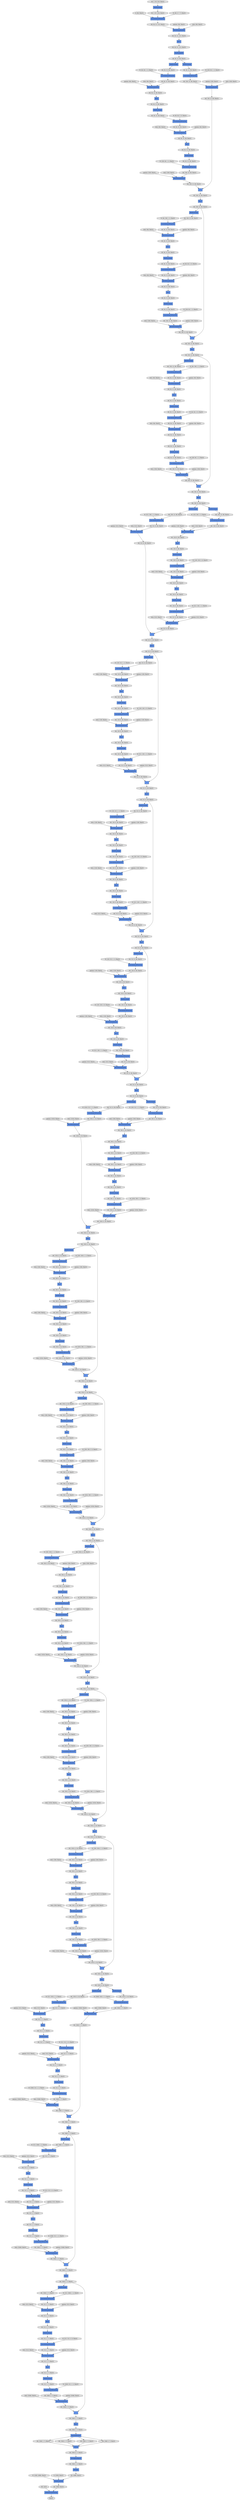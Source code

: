 digraph graphname{rankdir=TB;47402040557648 [label="HaloExchange",shape="record",fillcolor="#6495ED",style="filled"];47402040557712 [label="(64, 64, 31, 112), float32",shape="octagon",fillcolor="#E0E0E0",style="filled"];47402040557840 [label="(64, 64, 31, 112), float32",shape="octagon",fillcolor="#E0E0E0",style="filled"];47400869331280 [label="beta: (256), float32",shape="octagon",fillcolor="#E0E0E0",style="filled"];47400114028880 [label="_ + _",shape="record",fillcolor="#6495ED",style="filled"];47402040557904 [label="Convolution2DFunction",shape="record",fillcolor="#6495ED",style="filled"];47400114028944 [label="b: (64), float32",shape="octagon",fillcolor="#E0E0E0",style="filled"];47402040558096 [label="BatchNormalization",shape="record",fillcolor="#6495ED",style="filled"];47402040558224 [label="(64, 64, 15, 56), float32",shape="octagon",fillcolor="#E0E0E0",style="filled"];47400869331664 [label="W: (256, 256, 3, 3), float32",shape="octagon",fillcolor="#E0E0E0",style="filled"];47402040558288 [label="HaloExchange",shape="record",fillcolor="#6495ED",style="filled"];47400335213456 [label="W: (64, 256, 1, 1), float32",shape="octagon",fillcolor="#E0E0E0",style="filled"];47402040558480 [label="(64, 64, 15, 56), float32",shape="octagon",fillcolor="#E0E0E0",style="filled"];47402040558672 [label="HaloExchange",shape="record",fillcolor="#6495ED",style="filled"];47400869332112 [label="gamma: (256), float32",shape="octagon",fillcolor="#E0E0E0",style="filled"];47400335213776 [label="gamma: (64), float32",shape="octagon",fillcolor="#E0E0E0",style="filled"];47402040558800 [label="Convolution2DFunction",shape="record",fillcolor="#6495ED",style="filled"];47402040526032 [label="(64, 3, 56, 224), float32",shape="octagon",fillcolor="#E0E0E0",style="filled"];47402040558864 [label="BatchNormalization",shape="record",fillcolor="#6495ED",style="filled"];47402040526160 [label="BatchNormalization",shape="record",fillcolor="#6495ED",style="filled"];47402040558992 [label="(64, 256, 15, 56), float32",shape="octagon",fillcolor="#E0E0E0",style="filled"];47402040526224 [label="HaloExchange",shape="record",fillcolor="#6495ED",style="filled"];47400869332432 [label="beta: (256), float32",shape="octagon",fillcolor="#E0E0E0",style="filled"];47400335214096 [label="beta: (64), float32",shape="octagon",fillcolor="#E0E0E0",style="filled"];47402040559248 [label="SoftmaxCrossEntropy",shape="record",fillcolor="#6495ED",style="filled"];47400869332816 [label="W: (1024, 256, 1, 1), float32",shape="octagon",fillcolor="#E0E0E0",style="filled"];47402040559440 [label="(64, 64, 31, 112), float32",shape="octagon",fillcolor="#E0E0E0",style="filled"];47400335214480 [label="W: (64, 64, 3, 3), float32",shape="octagon",fillcolor="#E0E0E0",style="filled"];47402040559632 [label="Convolution2DFunction",shape="record",fillcolor="#6495ED",style="filled"];47400335214800 [label="gamma: (64), float32",shape="octagon",fillcolor="#E0E0E0",style="filled"];47402040527056 [label="Convolution2DFunction",shape="record",fillcolor="#6495ED",style="filled"];47400869333264 [label="gamma: (1024), float32",shape="octagon",fillcolor="#E0E0E0",style="filled"];47402040559952 [label="(64, 64, 15, 56), float32",shape="octagon",fillcolor="#E0E0E0",style="filled"];47402040560080 [label="ReLU",shape="record",fillcolor="#6495ED",style="filled"];47400335215120 [label="beta: (64), float32",shape="octagon",fillcolor="#E0E0E0",style="filled"];47400869333584 [label="beta: (1024), float32",shape="octagon",fillcolor="#E0E0E0",style="filled"];47402096623568 [label="ReLU",shape="record",fillcolor="#6495ED",style="filled"];47402040560400 [label="HaloExchange",shape="record",fillcolor="#6495ED",style="filled"];47400335215504 [label="W: (256, 64, 1, 1), float32",shape="octagon",fillcolor="#E0E0E0",style="filled"];47402040560528 [label="(64, 64, 15, 56), float32",shape="octagon",fillcolor="#E0E0E0",style="filled"];47402040560592 [label="HaloExchange",shape="record",fillcolor="#6495ED",style="filled"];47402040560656 [label="(64, 64, 15, 56), float32",shape="octagon",fillcolor="#E0E0E0",style="filled"];47400869334160 [label="W: (256, 1024, 1, 1), float32",shape="octagon",fillcolor="#E0E0E0",style="filled"];47400335215952 [label="gamma: (256), float32",shape="octagon",fillcolor="#E0E0E0",style="filled"];47402040560976 [label="ReLU",shape="record",fillcolor="#6495ED",style="filled"];47400869334608 [label="gamma: (256), float32",shape="octagon",fillcolor="#E0E0E0",style="filled"];47400335216272 [label="beta: (256), float32",shape="octagon",fillcolor="#E0E0E0",style="filled"];47402040561360 [label="(64, 3, 62, 224), float32",shape="octagon",fillcolor="#E0E0E0",style="filled"];47400869334928 [label="beta: (256), float32",shape="octagon",fillcolor="#E0E0E0",style="filled"];47402040561552 [label="(64, 64, 15, 56), float32",shape="octagon",fillcolor="#E0E0E0",style="filled"];47402096595024 [label="(64, 2048, 2, 7), float32",shape="octagon",fillcolor="#E0E0E0",style="filled"];47402088927376 [label="(64, 64, 15, 56), float32",shape="octagon",fillcolor="#E0E0E0",style="filled"];47402096595152 [label="(64, 1024, 4, 14), float32",shape="octagon",fillcolor="#E0E0E0",style="filled"];47402088927440 [label="HaloExchange",shape="record",fillcolor="#6495ED",style="filled"];47402096595216 [label="HaloExchange",shape="record",fillcolor="#6495ED",style="filled"];47402088927504 [label="(64, 64, 15, 56), float32",shape="octagon",fillcolor="#E0E0E0",style="filled"];47400869269840 [label="beta: (256), float32",shape="octagon",fillcolor="#E0E0E0",style="filled"];47400335282512 [label="gamma: (128), float32",shape="octagon",fillcolor="#E0E0E0",style="filled"];47402096595408 [label="BatchNormalization",shape="record",fillcolor="#6495ED",style="filled"];47402088927696 [label="ReLU",shape="record",fillcolor="#6495ED",style="filled"];47402096661008 [label="(64, 2048, 2, 7), float32",shape="octagon",fillcolor="#E0E0E0",style="filled"];47402096661136 [label="(64, 2048, 2, 7), float32",shape="octagon",fillcolor="#E0E0E0",style="filled"];47400335282832 [label="beta: (128), float32",shape="octagon",fillcolor="#E0E0E0",style="filled"];47402096661200 [label="(64, 2048, 2, 7), float32",shape="octagon",fillcolor="#E0E0E0",style="filled"];47402096595664 [label="HaloExchange",shape="record",fillcolor="#6495ED",style="filled"];47400869270224 [label="W: (256, 256, 3, 3), float32",shape="octagon",fillcolor="#E0E0E0",style="filled"];47402088927952 [label="HaloExchange",shape="record",fillcolor="#6495ED",style="filled"];47402096595728 [label="(64, 2048, 2, 7), float32",shape="octagon",fillcolor="#E0E0E0",style="filled"];47402088928144 [label="ReLU",shape="record",fillcolor="#6495ED",style="filled"];47400335283216 [label="W: (128, 128, 3, 3), float32",shape="octagon",fillcolor="#E0E0E0",style="filled"];47402088928336 [label="(64, 64, 15, 56), float32",shape="octagon",fillcolor="#E0E0E0",style="filled"];47402096596112 [label="(64, 2048, 2, 7), float32",shape="octagon",fillcolor="#E0E0E0",style="filled"];47400869270672 [label="gamma: (256), float32",shape="octagon",fillcolor="#E0E0E0",style="filled"];47402088928464 [label="_ + _",shape="record",fillcolor="#6495ED",style="filled"];47402096596240 [label="(64, 2048, 2, 7), float32",shape="octagon",fillcolor="#E0E0E0",style="filled"];47402088928528 [label="(64, 64, 15, 56), float32",shape="octagon",fillcolor="#E0E0E0",style="filled"];47402088928592 [label="Convolution2DFunction",shape="record",fillcolor="#6495ED",style="filled"];47402096661904 [label="(64, 2048, 2, 7), float32",shape="octagon",fillcolor="#E0E0E0",style="filled"];47402096596368 [label="(64, 2048, 2, 7), float32",shape="octagon",fillcolor="#E0E0E0",style="filled"];47402088928656 [label="(64, 64, 15, 56), float32",shape="octagon",fillcolor="#E0E0E0",style="filled"];47402096596432 [label="_ + _",shape="record",fillcolor="#6495ED",style="filled"];47400869270992 [label="beta: (256), float32",shape="octagon",fillcolor="#E0E0E0",style="filled"];47400335283664 [label="gamma: (128), float32",shape="octagon",fillcolor="#E0E0E0",style="filled"];47402088928720 [label="(64, 256, 15, 56), float32",shape="octagon",fillcolor="#E0E0E0",style="filled"];47402096662096 [label="(64), int32",shape="octagon",fillcolor="#E0E0E0",style="filled"];47402088928848 [label="(64, 64, 15, 56), float32",shape="octagon",fillcolor="#E0E0E0",style="filled"];47402096662160 [label="(64, 2048, 2, 7), float32",shape="octagon",fillcolor="#E0E0E0",style="filled"];47402096596624 [label="Convolution2DFunction",shape="record",fillcolor="#6495ED",style="filled"];47402088928912 [label="BatchNormalization",shape="record",fillcolor="#6495ED",style="filled"];47400335283984 [label="beta: (128), float32",shape="octagon",fillcolor="#E0E0E0",style="filled"];47402088929040 [label="(64, 256, 15, 56), float32",shape="octagon",fillcolor="#E0E0E0",style="filled"];47400869271376 [label="W: (1024, 256, 1, 1), float32",shape="octagon",fillcolor="#E0E0E0",style="filled"];47402096662416 [label="(64, 2048, 8, 7), float32",shape="octagon",fillcolor="#E0E0E0",style="filled"];47402096596880 [label="HaloExchange",shape="record",fillcolor="#6495ED",style="filled"];47402096596944 [label="(64, 2048, 2, 7), float32",shape="octagon",fillcolor="#E0E0E0",style="filled"];47402088929296 [label="BatchNormalization",shape="record",fillcolor="#6495ED",style="filled"];47400335284368 [label="W: (512, 128, 1, 1), float32",shape="octagon",fillcolor="#E0E0E0",style="filled"];47402088929424 [label="ReLU",shape="record",fillcolor="#6495ED",style="filled"];47400869271824 [label="gamma: (1024), float32",shape="octagon",fillcolor="#E0E0E0",style="filled"];47402088929680 [label="BatchNormalization",shape="record",fillcolor="#6495ED",style="filled"];47402096662992 [label="(64, 2048, 2, 1), float32",shape="octagon",fillcolor="#E0E0E0",style="filled"];47402096597456 [label="HaloExchange",shape="record",fillcolor="#6495ED",style="filled"];47402096597520 [label="(64, 2048, 2, 7), float32",shape="octagon",fillcolor="#E0E0E0",style="filled"];47400869272144 [label="beta: (1024), float32",shape="octagon",fillcolor="#E0E0E0",style="filled"];47400335284816 [label="gamma: (512), float32",shape="octagon",fillcolor="#E0E0E0",style="filled"];47402088929936 [label="Convolution2DFunction",shape="record",fillcolor="#6495ED",style="filled"];47402088930000 [label="(64, 256, 15, 56), float32",shape="octagon",fillcolor="#E0E0E0",style="filled"];47402088930064 [label="(64, 256, 15, 56), float32",shape="octagon",fillcolor="#E0E0E0",style="filled"];47400335285136 [label="beta: (512), float32",shape="octagon",fillcolor="#E0E0E0",style="filled"];47402088930192 [label="(64, 256, 15, 56), float32",shape="octagon",fillcolor="#E0E0E0",style="filled"];47402096597968 [label="ReLU",shape="record",fillcolor="#6495ED",style="filled"];47400869272528 [label="W: (1024, 512, 1, 1), float32",shape="octagon",fillcolor="#E0E0E0",style="filled"];47402096598032 [label="(64, 512, 2, 7), float32",shape="octagon",fillcolor="#E0E0E0",style="filled"];47402096663632 [label="(64, 4096), float32",shape="octagon",fillcolor="#E0E0E0",style="filled"];47402088930384 [label="(64, 256, 15, 56), float32",shape="octagon",fillcolor="#E0E0E0",style="filled"];47402088930448 [label="(64, 64, 15, 56), float32",shape="octagon",fillcolor="#E0E0E0",style="filled"];47400335285520 [label="W: (512, 256, 1, 1), float32",shape="octagon",fillcolor="#E0E0E0",style="filled"];47402088930576 [label="(64, 64, 15, 56), float32",shape="octagon",fillcolor="#E0E0E0",style="filled"];47402096598416 [label="Convolution2DFunction",shape="record",fillcolor="#6495ED",style="filled"];47400869272976 [label="gamma: (1024), float32",shape="octagon",fillcolor="#E0E0E0",style="filled"];47402088930832 [label="Convolution2DFunction",shape="record",fillcolor="#6495ED",style="filled"];47402096664144 [label="(64, 1000), float32",shape="octagon",fillcolor="#E0E0E0",style="filled"];47402096598672 [label="BatchNormalization",shape="record",fillcolor="#6495ED",style="filled"];47402096598736 [label="(64, 512, 2, 7), float32",shape="octagon",fillcolor="#E0E0E0",style="filled"];47400869273296 [label="beta: (1024), float32",shape="octagon",fillcolor="#E0E0E0",style="filled"];47400335285968 [label="gamma: (512), float32",shape="octagon",fillcolor="#E0E0E0",style="filled"];47402096598864 [label="ReLU",shape="record",fillcolor="#6495ED",style="filled"];47402088931152 [label="HaloExchange",shape="record",fillcolor="#6495ED",style="filled"];47402096598992 [label="(64, 512, 2, 7), float32",shape="octagon",fillcolor="#E0E0E0",style="filled"];47402096664528 [label="float32",shape="octagon",fillcolor="#E0E0E0",style="filled"];47400869437520 [label="W: (512, 512, 3, 3), float32",shape="octagon",fillcolor="#E0E0E0",style="filled"];47402096500816 [label="(64, 1024, 4, 14), float32",shape="octagon",fillcolor="#E0E0E0",style="filled"];47402096500944 [label="(64, 1024, 4, 14), float32",shape="octagon",fillcolor="#E0E0E0",style="filled"];47402096501008 [label="BatchNormalization",shape="record",fillcolor="#6495ED",style="filled"];47402096435472 [label="(64, 256, 4, 14), float32",shape="octagon",fillcolor="#E0E0E0",style="filled"];47402096435600 [label="Convolution2DFunction",shape="record",fillcolor="#6495ED",style="filled"];47400869437968 [label="gamma: (512), float32",shape="octagon",fillcolor="#E0E0E0",style="filled"];47402096435728 [label="(64, 256, 4, 14), float32",shape="octagon",fillcolor="#E0E0E0",style="filled"];47402096501456 [label="BatchNormalization",shape="record",fillcolor="#6495ED",style="filled"];47402096501520 [label="(64, 1024, 4, 14), float32",shape="octagon",fillcolor="#E0E0E0",style="filled"];47400869438288 [label="beta: (512), float32",shape="octagon",fillcolor="#E0E0E0",style="filled"];47402096436048 [label="BatchNormalization",shape="record",fillcolor="#6495ED",style="filled"];47402096436112 [label="(64, 1024, 4, 14), float32",shape="octagon",fillcolor="#E0E0E0",style="filled"];47402096436240 [label="(64, 512, 8, 28), float32",shape="octagon",fillcolor="#E0E0E0",style="filled"];47402096436304 [label="HaloExchange",shape="record",fillcolor="#6495ED",style="filled"];47400869438672 [label="W: (2048, 512, 1, 1), float32",shape="octagon",fillcolor="#E0E0E0",style="filled"];47402096502032 [label="HaloExchange",shape="record",fillcolor="#6495ED",style="filled"];47402096436496 [label="BatchNormalization",shape="record",fillcolor="#6495ED",style="filled"];47402096502096 [label="(64, 1024, 4, 14), float32",shape="octagon",fillcolor="#E0E0E0",style="filled"];47402096502288 [label="(64, 1024, 4, 14), float32",shape="octagon",fillcolor="#E0E0E0",style="filled"];47402096436752 [label="ReLU",shape="record",fillcolor="#6495ED",style="filled"];47402096436816 [label="(64, 1024, 4, 14), float32",shape="octagon",fillcolor="#E0E0E0",style="filled"];47400869439120 [label="gamma: (2048), float32",shape="octagon",fillcolor="#E0E0E0",style="filled"];47402096502672 [label="(64, 256, 4, 14), float32",shape="octagon",fillcolor="#E0E0E0",style="filled"];47400869439440 [label="beta: (2048), float32",shape="octagon",fillcolor="#E0E0E0",style="filled"];47402096437200 [label="(64, 1024, 4, 14), float32",shape="octagon",fillcolor="#E0E0E0",style="filled"];47402096437264 [label="ReLU",shape="record",fillcolor="#6495ED",style="filled"];47402096437328 [label="(64, 1024, 4, 14), float32",shape="octagon",fillcolor="#E0E0E0",style="filled"];47400114104400 [label="MaxPoolingND",shape="record",fillcolor="#6495ED",style="filled"];47402096437456 [label="(64, 1024, 4, 14), float32",shape="octagon",fillcolor="#E0E0E0",style="filled"];47402096503056 [label="_ + _",shape="record",fillcolor="#6495ED",style="filled"];47402096437520 [label="Convolution2DFunction",shape="record",fillcolor="#6495ED",style="filled"];47402096437712 [label="Convolution2DFunction",shape="record",fillcolor="#6495ED",style="filled"];47402096503312 [label="Convolution2DFunction",shape="record",fillcolor="#6495ED",style="filled"];47400869440080 [label="W: (1000, 4096), float32",shape="octagon",fillcolor="#E0E0E0",style="filled"];47402096503376 [label="(64, 256, 4, 14), float32",shape="octagon",fillcolor="#E0E0E0",style="filled"];47402096503504 [label="ReLU",shape="record",fillcolor="#6495ED",style="filled"];47402096437968 [label="HaloExchange",shape="record",fillcolor="#6495ED",style="filled"];47402096438032 [label="(64, 1024, 4, 14), float32",shape="octagon",fillcolor="#E0E0E0",style="filled"];47402096503632 [label="(64, 256, 4, 14), float32",shape="octagon",fillcolor="#E0E0E0",style="filled"];47400869440464 [label="b: (1000), float32",shape="octagon",fillcolor="#E0E0E0",style="filled"];47402096503760 [label="HaloExchange",shape="record",fillcolor="#6495ED",style="filled"];47402096503888 [label="(64, 256, 4, 14), float32",shape="octagon",fillcolor="#E0E0E0",style="filled"];47402096438544 [label="HaloExchange",shape="record",fillcolor="#6495ED",style="filled"];47402096438608 [label="(64, 1024, 4, 14), float32",shape="octagon",fillcolor="#E0E0E0",style="filled"];47402096504208 [label="ReLU",shape="record",fillcolor="#6495ED",style="filled"];47402096504272 [label="(64, 256, 4, 14), float32",shape="octagon",fillcolor="#E0E0E0",style="filled"];47402096438864 [label="HaloExchange",shape="record",fillcolor="#6495ED",style="filled"];47402096439056 [label="ReLU",shape="record",fillcolor="#6495ED",style="filled"];47402096504656 [label="Convolution2DFunction",shape="record",fillcolor="#6495ED",style="filled"];47402096439120 [label="(64, 256, 4, 14), float32",shape="octagon",fillcolor="#E0E0E0",style="filled"];47402096406672 [label="Convolution2DFunction",shape="record",fillcolor="#6495ED",style="filled"];47402096406736 [label="(64, 512, 8, 28), float32",shape="octagon",fillcolor="#E0E0E0",style="filled"];47400335323408 [label="W: (128, 512, 1, 1), float32",shape="octagon",fillcolor="#E0E0E0",style="filled"];47400869310864 [label="gamma: (256), float32",shape="octagon",fillcolor="#E0E0E0",style="filled"];47402096406928 [label="(64, 512, 8, 28), float32",shape="octagon",fillcolor="#E0E0E0",style="filled"];47400869376464 [label="gamma: (256), float32",shape="octagon",fillcolor="#E0E0E0",style="filled"];47400869311184 [label="beta: (256), float32",shape="octagon",fillcolor="#E0E0E0",style="filled"];47400335323856 [label="gamma: (128), float32",shape="octagon",fillcolor="#E0E0E0",style="filled"];47400869376784 [label="beta: (256), float32",shape="octagon",fillcolor="#E0E0E0",style="filled"];47402096407312 [label="(64, 128, 8, 28), float32",shape="octagon",fillcolor="#E0E0E0",style="filled"];47400335324176 [label="beta: (128), float32",shape="octagon",fillcolor="#E0E0E0",style="filled"];47400869311568 [label="W: (256, 256, 3, 3), float32",shape="octagon",fillcolor="#E0E0E0",style="filled"];47400869377168 [label="W: (1024, 256, 1, 1), float32",shape="octagon",fillcolor="#E0E0E0",style="filled"];47402096407696 [label="BatchNormalization",shape="record",fillcolor="#6495ED",style="filled"];47402096407952 [label="BatchNormalization",shape="record",fillcolor="#6495ED",style="filled"];47400335324560 [label="W: (128, 128, 3, 3), float32",shape="octagon",fillcolor="#E0E0E0",style="filled"];47402096408016 [label="(64, 128, 8, 28), float32",shape="octagon",fillcolor="#E0E0E0",style="filled"];47400869312016 [label="gamma: (256), float32",shape="octagon",fillcolor="#E0E0E0",style="filled"];47400869377616 [label="gamma: (1024), float32",shape="octagon",fillcolor="#E0E0E0",style="filled"];47402096408144 [label="Convolution2DFunction",shape="record",fillcolor="#6495ED",style="filled"];47402096408272 [label="(64, 128, 8, 28), float32",shape="octagon",fillcolor="#E0E0E0",style="filled"];47400869312336 [label="beta: (256), float32",shape="octagon",fillcolor="#E0E0E0",style="filled"];47402096408400 [label="HaloExchange",shape="record",fillcolor="#6495ED",style="filled"];47400335325008 [label="gamma: (128), float32",shape="octagon",fillcolor="#E0E0E0",style="filled"];47400869377936 [label="beta: (1024), float32",shape="octagon",fillcolor="#E0E0E0",style="filled"];47402096408528 [label="(64, 128, 8, 28), float32",shape="octagon",fillcolor="#E0E0E0",style="filled"];47400335325328 [label="beta: (128), float32",shape="octagon",fillcolor="#E0E0E0",style="filled"];47400869312720 [label="W: (1024, 256, 1, 1), float32",shape="octagon",fillcolor="#E0E0E0",style="filled"];47402096408912 [label="(64, 128, 8, 28), float32",shape="octagon",fillcolor="#E0E0E0",style="filled"];47400869378576 [label="W: (512, 1024, 1, 1), float32",shape="octagon",fillcolor="#E0E0E0",style="filled"];47400335325712 [label="W: (512, 128, 1, 1), float32",shape="octagon",fillcolor="#E0E0E0",style="filled"];47400869313168 [label="gamma: (1024), float32",shape="octagon",fillcolor="#E0E0E0",style="filled"];47402096409296 [label="Convolution2DFunction",shape="record",fillcolor="#6495ED",style="filled"];47400869379024 [label="gamma: (512), float32",shape="octagon",fillcolor="#E0E0E0",style="filled"];47400869313488 [label="beta: (1024), float32",shape="octagon",fillcolor="#E0E0E0",style="filled"];47402096409552 [label="BatchNormalization",shape="record",fillcolor="#6495ED",style="filled"];47400335326160 [label="gamma: (512), float32",shape="octagon",fillcolor="#E0E0E0",style="filled"];47402096409616 [label="(64, 128, 8, 28), float32",shape="octagon",fillcolor="#E0E0E0",style="filled"];47402096409744 [label="ReLU",shape="record",fillcolor="#6495ED",style="filled"];47400869379344 [label="beta: (512), float32",shape="octagon",fillcolor="#E0E0E0",style="filled"];47402096409872 [label="(64, 128, 8, 28), float32",shape="octagon",fillcolor="#E0E0E0",style="filled"];47400335326480 [label="beta: (512), float32",shape="octagon",fillcolor="#E0E0E0",style="filled"];47402096410000 [label="_ + _",shape="record",fillcolor="#6495ED",style="filled"];47400869314064 [label="W: (256, 1024, 1, 1), float32",shape="octagon",fillcolor="#E0E0E0",style="filled"];47402096410128 [label="(64, 128, 8, 28), float32",shape="octagon",fillcolor="#E0E0E0",style="filled"];47400869379728 [label="W: (512, 512, 3, 3), float32",shape="octagon",fillcolor="#E0E0E0",style="filled"];47402096410320 [label="ReLU",shape="record",fillcolor="#6495ED",style="filled"];47402096410448 [label="HaloExchange",shape="record",fillcolor="#6495ED",style="filled"];47400335327056 [label="W: (128, 512, 1, 1), float32",shape="octagon",fillcolor="#E0E0E0",style="filled"];47402096410512 [label="(64, 512, 8, 28), float32",shape="octagon",fillcolor="#E0E0E0",style="filled"];47400869314512 [label="gamma: (256), float32",shape="octagon",fillcolor="#E0E0E0",style="filled"];47400869412944 [label="beta: (512), float32",shape="octagon",fillcolor="#E0E0E0",style="filled"];47402096541776 [label="BatchNormalization",shape="record",fillcolor="#6495ED",style="filled"];47400335294544 [label="beta: (512), float32",shape="octagon",fillcolor="#E0E0E0",style="filled"];47402096541840 [label="(64, 256, 4, 14), float32",shape="octagon",fillcolor="#E0E0E0",style="filled"];47400335196432 [label="gamma: (64), float32",shape="octagon",fillcolor="#E0E0E0",style="filled"];47400869249360 [label="gamma: (128), float32",shape="octagon",fillcolor="#E0E0E0",style="filled"];47400869413328 [label="W: (512, 512, 3, 3), float32",shape="octagon",fillcolor="#E0E0E0",style="filled"];47402096542224 [label="(64, 256, 4, 14), float32",shape="octagon",fillcolor="#E0E0E0",style="filled"];47400335196752 [label="beta: (64), float32",shape="octagon",fillcolor="#E0E0E0",style="filled"];47400869249680 [label="beta: (128), float32",shape="octagon",fillcolor="#E0E0E0",style="filled"];47400335295120 [label="W: (128, 512, 1, 1), float32",shape="octagon",fillcolor="#E0E0E0",style="filled"];47400869413776 [label="gamma: (512), float32",shape="octagon",fillcolor="#E0E0E0",style="filled"];47400335197136 [label="W: (64, 64, 3, 3), float32",shape="octagon",fillcolor="#E0E0E0",style="filled"];47400869250064 [label="W: (128, 128, 3, 3), float32",shape="octagon",fillcolor="#E0E0E0",style="filled"];47400335295568 [label="gamma: (128), float32",shape="octagon",fillcolor="#E0E0E0",style="filled"];47400869414096 [label="beta: (512), float32",shape="octagon",fillcolor="#E0E0E0",style="filled"];47402096542928 [label="(64, 256, 4, 14), float32",shape="octagon",fillcolor="#E0E0E0",style="filled"];47402096543056 [label="Convolution2DFunction",shape="record",fillcolor="#6495ED",style="filled"];47400335295888 [label="beta: (128), float32",shape="octagon",fillcolor="#E0E0E0",style="filled"];47400335197584 [label="gamma: (64), float32",shape="octagon",fillcolor="#E0E0E0",style="filled"];47402096543184 [label="(64, 256, 4, 14), float32",shape="octagon",fillcolor="#E0E0E0",style="filled"];47400869250512 [label="gamma: (128), float32",shape="octagon",fillcolor="#E0E0E0",style="filled"];47400869414480 [label="W: (2048, 512, 1, 1), float32",shape="octagon",fillcolor="#E0E0E0",style="filled"];47402096543440 [label="(64, 256, 4, 14), float32",shape="octagon",fillcolor="#E0E0E0",style="filled"];47400335197904 [label="beta: (64), float32",shape="octagon",fillcolor="#E0E0E0",style="filled"];47400869250832 [label="beta: (128), float32",shape="octagon",fillcolor="#E0E0E0",style="filled"];47400335296272 [label="W: (128, 128, 3, 3), float32",shape="octagon",fillcolor="#E0E0E0",style="filled"];47402096543632 [label="Convolution2DFunction",shape="record",fillcolor="#6495ED",style="filled"];47402096543696 [label="HaloExchange",shape="record",fillcolor="#6495ED",style="filled"];47400869414928 [label="gamma: (2048), float32",shape="octagon",fillcolor="#E0E0E0",style="filled"];47402096543760 [label="ReLU",shape="record",fillcolor="#6495ED",style="filled"];47402096543824 [label="(64, 1024, 4, 14), float32",shape="octagon",fillcolor="#E0E0E0",style="filled"];47400335198288 [label="W: (256, 64, 1, 1), float32",shape="octagon",fillcolor="#E0E0E0",style="filled"];47400869251216 [label="W: (512, 128, 1, 1), float32",shape="octagon",fillcolor="#E0E0E0",style="filled"];47402096543952 [label="(64, 1024, 4, 14), float32",shape="octagon",fillcolor="#E0E0E0",style="filled"];47400335296720 [label="gamma: (128), float32",shape="octagon",fillcolor="#E0E0E0",style="filled"];47402089466064 [label="Convolution2DFunction",shape="record",fillcolor="#6495ED",style="filled"];47402096544016 [label="BatchNormalization",shape="record",fillcolor="#6495ED",style="filled"];47402089466128 [label="(64, 64, 15, 56), float32",shape="octagon",fillcolor="#E0E0E0",style="filled"];47400869415248 [label="beta: (2048), float32",shape="octagon",fillcolor="#E0E0E0",style="filled"];47402089466192 [label="ReLU",shape="record",fillcolor="#6495ED",style="filled"];47400335067472 [label="W: (64, 3, 7, 7), float32",shape="octagon",fillcolor="#E0E0E0",style="filled"];47402089466320 [label="Reshape",shape="record",fillcolor="#6495ED",style="filled"];47402096544208 [label="ReLU",shape="record",fillcolor="#6495ED",style="filled"];47400335297040 [label="beta: (128), float32",shape="octagon",fillcolor="#E0E0E0",style="filled"];47400335198736 [label="gamma: (256), float32",shape="octagon",fillcolor="#E0E0E0",style="filled"];47402089466384 [label="(64, 256, 15, 56), float32",shape="octagon",fillcolor="#E0E0E0",style="filled"];47402089466448 [label="LinearFunction",shape="record",fillcolor="#6495ED",style="filled"];47400869251664 [label="gamma: (512), float32",shape="octagon",fillcolor="#E0E0E0",style="filled"];47402089466512 [label="BatchNormalization",shape="record",fillcolor="#6495ED",style="filled"];47402096544464 [label="Convolution2DFunction",shape="record",fillcolor="#6495ED",style="filled"];47402089466576 [label="ReLU",shape="record",fillcolor="#6495ED",style="filled"];47402096544528 [label="(64, 1024, 4, 14), float32",shape="octagon",fillcolor="#E0E0E0",style="filled"];47402089466640 [label="BatchNormalization",shape="record",fillcolor="#6495ED",style="filled"];47400335199056 [label="beta: (256), float32",shape="octagon",fillcolor="#E0E0E0",style="filled"];47402089466704 [label="(64, 64, 15, 56), float32",shape="octagon",fillcolor="#E0E0E0",style="filled"];47400335067984 [label="gamma: (64), float32",shape="octagon",fillcolor="#E0E0E0",style="filled"];47400869415824 [label="W: (512, 2048, 1, 1), float32",shape="octagon",fillcolor="#E0E0E0",style="filled"];47400869251984 [label="beta: (512), float32",shape="octagon",fillcolor="#E0E0E0",style="filled"];47400335297424 [label="W: (512, 128, 1, 1), float32",shape="octagon",fillcolor="#E0E0E0",style="filled"];47402089466832 [label="(64, 256, 15, 56), float32",shape="octagon",fillcolor="#E0E0E0",style="filled"];47402089466896 [label="(64, 64, 15, 56), float32",shape="octagon",fillcolor="#E0E0E0",style="filled"];47402089466960 [label="BatchNormalization",shape="record",fillcolor="#6495ED",style="filled"];47400335068304 [label="beta: (64), float32",shape="octagon",fillcolor="#E0E0E0",style="filled"];47402089467088 [label="Convolution2DFunction",shape="record",fillcolor="#6495ED",style="filled"];47400335199440 [label="W: (256, 64, 1, 1), float32",shape="octagon",fillcolor="#E0E0E0",style="filled"];47402096545040 [label="ReLU",shape="record",fillcolor="#6495ED",style="filled"];47402089467152 [label="(64, 64, 15, 56), float32",shape="octagon",fillcolor="#E0E0E0",style="filled"];47400869416272 [label="gamma: (512), float32",shape="octagon",fillcolor="#E0E0E0",style="filled"];47402096545104 [label="(64, 1024, 4, 14), float32",shape="octagon",fillcolor="#E0E0E0",style="filled"];47400335297872 [label="gamma: (512), float32",shape="octagon",fillcolor="#E0E0E0",style="filled"];47402089467216 [label="ReLU",shape="record",fillcolor="#6495ED",style="filled"];47402089467344 [label="HaloExchange",shape="record",fillcolor="#6495ED",style="filled"];47402096545296 [label="(64, 1024, 4, 14), float32",shape="octagon",fillcolor="#E0E0E0",style="filled"];47400869252624 [label="W: (256, 512, 1, 1), float32",shape="octagon",fillcolor="#E0E0E0",style="filled"];47402089467408 [label="HaloExchange",shape="record",fillcolor="#6495ED",style="filled"];47402089467472 [label="(64, 64, 15, 56), float32",shape="octagon",fillcolor="#E0E0E0",style="filled"];47400869416592 [label="beta: (512), float32",shape="octagon",fillcolor="#E0E0E0",style="filled"];47402096545424 [label="HaloExchange",shape="record",fillcolor="#6495ED",style="filled"];47400335298192 [label="beta: (512), float32",shape="octagon",fillcolor="#E0E0E0",style="filled"];47400335199888 [label="gamma: (256), float32",shape="octagon",fillcolor="#E0E0E0",style="filled"];47402089467600 [label="(64, 256, 15, 56), float32",shape="octagon",fillcolor="#E0E0E0",style="filled"];47402096545616 [label="ReLU",shape="record",fillcolor="#6495ED",style="filled"];47400335069008 [label="W: (64, 64, 1, 1), float32",shape="octagon",fillcolor="#E0E0E0",style="filled"];47402096545680 [label="(64, 256, 4, 14), float32",shape="octagon",fillcolor="#E0E0E0",style="filled"];47402089467792 [label="Convolution2DFunction",shape="record",fillcolor="#6495ED",style="filled"];47400869253072 [label="gamma: (256), float32",shape="octagon",fillcolor="#E0E0E0",style="filled"];47402089467856 [label="(64, 256, 15, 56), float32",shape="octagon",fillcolor="#E0E0E0",style="filled"];47400335200208 [label="beta: (256), float32",shape="octagon",fillcolor="#E0E0E0",style="filled"];47402096644176 [label="(64, 512, 2, 7), float32",shape="octagon",fillcolor="#E0E0E0",style="filled"];47402089664592 [label="(64, 512, 8, 28), float32",shape="octagon",fillcolor="#E0E0E0",style="filled"];47402089664656 [label="(64, 512, 8, 28), float32",shape="octagon",fillcolor="#E0E0E0",style="filled"];47402096578960 [label="(64, 1024, 4, 14), float32",shape="octagon",fillcolor="#E0E0E0",style="filled"];47402089664912 [label="BatchNormalization",shape="record",fillcolor="#6495ED",style="filled"];47402089664976 [label="(64, 512, 8, 28), float32",shape="octagon",fillcolor="#E0E0E0",style="filled"];47402089665104 [label="HaloExchange",shape="record",fillcolor="#6495ED",style="filled"];47402089665168 [label="HaloExchange",shape="record",fillcolor="#6495ED",style="filled"];47402089665232 [label="(64, 512, 8, 28), float32",shape="octagon",fillcolor="#E0E0E0",style="filled"];47402096644880 [label="(64, 512, 2, 7), float32",shape="octagon",fillcolor="#E0E0E0",style="filled"];47402096645008 [label="BatchNormalization",shape="record",fillcolor="#6495ED",style="filled"];47402096579472 [label="(64, 512, 2, 7), float32",shape="octagon",fillcolor="#E0E0E0",style="filled"];47402089665424 [label="(64, 128, 8, 28), float32",shape="octagon",fillcolor="#E0E0E0",style="filled"];47402089665488 [label="Convolution2DFunction",shape="record",fillcolor="#6495ED",style="filled"];47402096645136 [label="(64, 512, 2, 7), float32",shape="octagon",fillcolor="#E0E0E0",style="filled"];47402089665552 [label="(64, 128, 8, 28), float32",shape="octagon",fillcolor="#E0E0E0",style="filled"];47400116343888 [label="AveragePooling2D",shape="record",fillcolor="#6495ED",style="filled"];47402096645264 [label="BatchNormalization",shape="record",fillcolor="#6495ED",style="filled"];47402096645392 [label="(64, 512, 2, 7), float32",shape="octagon",fillcolor="#E0E0E0",style="filled"];47402096579856 [label="BatchNormalization",shape="record",fillcolor="#6495ED",style="filled"];47402089665936 [label="(64, 128, 8, 28), float32",shape="octagon",fillcolor="#E0E0E0",style="filled"];47402096580112 [label="BatchNormalization",shape="record",fillcolor="#6495ED",style="filled"];47402089666064 [label="(64, 128, 8, 28), float32",shape="octagon",fillcolor="#E0E0E0",style="filled"];47402096580176 [label="(64, 512, 2, 7), float32",shape="octagon",fillcolor="#E0E0E0",style="filled"];47402096645776 [label="(64, 512, 2, 7), float32",shape="octagon",fillcolor="#E0E0E0",style="filled"];47402096580304 [label="Convolution2DFunction",shape="record",fillcolor="#6495ED",style="filled"];47402089666256 [label="(64, 128, 8, 28), float32",shape="octagon",fillcolor="#E0E0E0",style="filled"];47402089666320 [label="ReLU",shape="record",fillcolor="#6495ED",style="filled"];47402096580432 [label="(64, 512, 2, 7), float32",shape="octagon",fillcolor="#E0E0E0",style="filled"];47402089666448 [label="Convolution2DFunction",shape="record",fillcolor="#6495ED",style="filled"];47402096580560 [label="HaloExchange",shape="record",fillcolor="#6495ED",style="filled"];47402096580688 [label="(64, 512, 2, 7), float32",shape="octagon",fillcolor="#E0E0E0",style="filled"];47402089666704 [label="BatchNormalization",shape="record",fillcolor="#6495ED",style="filled"];47402089666768 [label="(64, 128, 8, 28), float32",shape="octagon",fillcolor="#E0E0E0",style="filled"];47402096646416 [label="Convolution2DFunction",shape="record",fillcolor="#6495ED",style="filled"];47402096646480 [label="(64, 512, 2, 7), float32",shape="octagon",fillcolor="#E0E0E0",style="filled"];47402089666896 [label="(64, 128, 8, 28), float32",shape="octagon",fillcolor="#E0E0E0",style="filled"];47402096581008 [label="ReLU",shape="record",fillcolor="#6495ED",style="filled"];47402089666960 [label="_ + _",shape="record",fillcolor="#6495ED",style="filled"];47402096646608 [label="ReLU",shape="record",fillcolor="#6495ED",style="filled"];47402096581072 [label="(64, 512, 2, 7), float32",shape="octagon",fillcolor="#E0E0E0",style="filled"];47402089667088 [label="(64, 128, 8, 28), float32",shape="octagon",fillcolor="#E0E0E0",style="filled"];47402096646736 [label="(64, 512, 2, 7), float32",shape="octagon",fillcolor="#E0E0E0",style="filled"];47402096646864 [label="_ + _",shape="record",fillcolor="#6495ED",style="filled"];47402089667280 [label="ReLU",shape="record",fillcolor="#6495ED",style="filled"];47402089667344 [label="HaloExchange",shape="record",fillcolor="#6495ED",style="filled"];47402096646992 [label="(64, 512, 2, 7), float32",shape="octagon",fillcolor="#E0E0E0",style="filled"];47402096581456 [label="Convolution2DFunction",shape="record",fillcolor="#6495ED",style="filled"];47402089667472 [label="(64, 512, 8, 28), float32",shape="octagon",fillcolor="#E0E0E0",style="filled"];47400114084816 [label="ReLU",shape="record",fillcolor="#6495ED",style="filled"];47402089667600 [label="(64, 512, 8, 28), float32",shape="octagon",fillcolor="#E0E0E0",style="filled"];47402096581712 [label="BatchNormalization",shape="record",fillcolor="#6495ED",style="filled"];47402089667664 [label="BatchNormalization",shape="record",fillcolor="#6495ED",style="filled"];47402096581776 [label="(64, 512, 2, 7), float32",shape="octagon",fillcolor="#E0E0E0",style="filled"];47402096647376 [label="(64, 2048, 2, 7), float32",shape="octagon",fillcolor="#E0E0E0",style="filled"];47402096581904 [label="_ + _",shape="record",fillcolor="#6495ED",style="filled"];47402089667856 [label="ReLU",shape="record",fillcolor="#6495ED",style="filled"];47402096647504 [label="(64, 2048, 2, 7), float32",shape="octagon",fillcolor="#E0E0E0",style="filled"];47402096582032 [label="(64, 512, 2, 7), float32",shape="octagon",fillcolor="#E0E0E0",style="filled"];47402096582160 [label="HaloExchange",shape="record",fillcolor="#6495ED",style="filled"];47402089668112 [label="Convolution2DFunction",shape="record",fillcolor="#6495ED",style="filled"];47402089668176 [label="(64, 512, 8, 28), float32",shape="octagon",fillcolor="#E0E0E0",style="filled"];47402096582288 [label="(64, 512, 2, 7), float32",shape="octagon",fillcolor="#E0E0E0",style="filled"];47402096648080 [label="(64, 2048, 2, 7), float32",shape="octagon",fillcolor="#E0E0E0",style="filled"];47402096582608 [label="Convolution2DFunction",shape="record",fillcolor="#6495ED",style="filled"];47402096418896 [label="(64, 512, 8, 28), float32",shape="octagon",fillcolor="#E0E0E0",style="filled"];47402096418960 [label="(64, 512, 8, 28), float32",shape="octagon",fillcolor="#E0E0E0",style="filled"];47402089603216 [label="HaloExchange",shape="record",fillcolor="#6495ED",style="filled"];47402096517328 [label="(64, 256, 4, 14), float32",shape="octagon",fillcolor="#E0E0E0",style="filled"];47402089603280 [label="Convolution2DFunction",shape="record",fillcolor="#6495ED",style="filled"];47402089636112 [label="(64, 128, 8, 28), float32",shape="octagon",fillcolor="#E0E0E0",style="filled"];47402089603344 [label="(64, 256, 15, 56), float32",shape="octagon",fillcolor="#E0E0E0",style="filled"];47400869355856 [label="W: (256, 256, 3, 3), float32",shape="octagon",fillcolor="#E0E0E0",style="filled"];47402096517456 [label="BatchNormalization",shape="record",fillcolor="#6495ED",style="filled"];47402096419152 [label="BatchNormalization",shape="record",fillcolor="#6495ED",style="filled"];47402089636176 [label="(64, 128, 8, 28), float32",shape="octagon",fillcolor="#E0E0E0",style="filled"];47402089636240 [label="BatchNormalization",shape="record",fillcolor="#6495ED",style="filled"];47402096517584 [label="(64, 256, 4, 14), float32",shape="octagon",fillcolor="#E0E0E0",style="filled"];47402089636304 [label="(64, 128, 8, 28), float32",shape="octagon",fillcolor="#E0E0E0",style="filled"];47402089603536 [label="(64, 64, 15, 56), float32",shape="octagon",fillcolor="#E0E0E0",style="filled"];47402089636368 [label="(64, 512, 8, 28), float32",shape="octagon",fillcolor="#E0E0E0",style="filled"];47402089603600 [label="BatchNormalization",shape="record",fillcolor="#6495ED",style="filled"];47400113889872 [label="HaloExchange",shape="record",fillcolor="#6495ED",style="filled"];47402089603664 [label="(64, 64, 15, 56), float32",shape="octagon",fillcolor="#E0E0E0",style="filled"];47402096419472 [label="(64, 512, 8, 28), float32",shape="octagon",fillcolor="#E0E0E0",style="filled"];47402089636496 [label="(64, 512, 8, 28), float32",shape="octagon",fillcolor="#E0E0E0",style="filled"];47402089603728 [label="_ + _",shape="record",fillcolor="#6495ED",style="filled"];47402096517840 [label="(64, 256, 4, 14), float32",shape="octagon",fillcolor="#E0E0E0",style="filled"];47400869356304 [label="gamma: (256), float32",shape="octagon",fillcolor="#E0E0E0",style="filled"];47402089636624 [label="(64, 256, 15, 56), float32",shape="octagon",fillcolor="#E0E0E0",style="filled"];47402089636688 [label="BatchNormalization",shape="record",fillcolor="#6495ED",style="filled"];47402096518032 [label="_ + _",shape="record",fillcolor="#6495ED",style="filled"];47402089603984 [label="HaloExchange",shape="record",fillcolor="#6495ED",style="filled"];47402096518096 [label="HaloExchange",shape="record",fillcolor="#6495ED",style="filled"];47402089604048 [label="(64, 64, 15, 56), float32",shape="octagon",fillcolor="#E0E0E0",style="filled"];47400869356624 [label="beta: (256), float32",shape="octagon",fillcolor="#E0E0E0",style="filled"];47402096518224 [label="(64, 1024, 4, 14), float32",shape="octagon",fillcolor="#E0E0E0",style="filled"];47402089636944 [label="_ + _",shape="record",fillcolor="#6495ED",style="filled"];47402089604176 [label="(64, 64, 15, 56), float32",shape="octagon",fillcolor="#E0E0E0",style="filled"];47402096419984 [label="SpatialAllGather",shape="record",fillcolor="#6495ED",style="filled"];47402089637008 [label="(64, 512, 8, 28), float32",shape="octagon",fillcolor="#E0E0E0",style="filled"];47402096518352 [label="(64, 1024, 4, 14), float32",shape="octagon",fillcolor="#E0E0E0",style="filled"];47402096420048 [label="(64, 512, 8, 28), float32",shape="octagon",fillcolor="#E0E0E0",style="filled"];47402089637072 [label="HaloExchange",shape="record",fillcolor="#6495ED",style="filled"];47402089604304 [label="Convolution2DFunction",shape="record",fillcolor="#6495ED",style="filled"];47402096518416 [label="BatchNormalization",shape="record",fillcolor="#6495ED",style="filled"];47402089637136 [label="BatchNormalization",shape="record",fillcolor="#6495ED",style="filled"];47402089604368 [label="(64, 64, 15, 56), float32",shape="octagon",fillcolor="#E0E0E0",style="filled"];47402089637200 [label="HaloExchange",shape="record",fillcolor="#6495ED",style="filled"];47402089604432 [label="ReLU",shape="record",fillcolor="#6495ED",style="filled"];47402089637264 [label="(64, 512, 8, 28), float32",shape="octagon",fillcolor="#E0E0E0",style="filled"];47402089604496 [label="(64, 64, 15, 56), float32",shape="octagon",fillcolor="#E0E0E0",style="filled"];47400869357008 [label="W: (1024, 256, 1, 1), float32",shape="octagon",fillcolor="#E0E0E0",style="filled"];47402096518608 [label="HaloExchange",shape="record",fillcolor="#6495ED",style="filled"];47402089637328 [label="(64, 512, 8, 28), float32",shape="octagon",fillcolor="#E0E0E0",style="filled"];47402089604560 [label="Convolution2DFunction",shape="record",fillcolor="#6495ED",style="filled"];47402089637392 [label="ReLU",shape="record",fillcolor="#6495ED",style="filled"];47402089637456 [label="Convolution2DFunction",shape="record",fillcolor="#6495ED",style="filled"];47402096518864 [label="Convolution2DFunction",shape="record",fillcolor="#6495ED",style="filled"];47402096420560 [label="(64, 256, 4, 14), float32",shape="octagon",fillcolor="#E0E0E0",style="filled"];47402089604816 [label="BatchNormalization",shape="record",fillcolor="#6495ED",style="filled"];47402096518928 [label="(64, 1024, 4, 14), float32",shape="octagon",fillcolor="#E0E0E0",style="filled"];47402089604880 [label="(64, 64, 15, 56), float32",shape="octagon",fillcolor="#E0E0E0",style="filled"];47402089637712 [label="HaloExchange",shape="record",fillcolor="#6495ED",style="filled"];47400869357456 [label="gamma: (1024), float32",shape="octagon",fillcolor="#E0E0E0",style="filled"];47402089637776 [label="(64, 512, 8, 28), float32",shape="octagon",fillcolor="#E0E0E0",style="filled"];47402089605008 [label="(64, 64, 15, 56), float32",shape="octagon",fillcolor="#E0E0E0",style="filled"];47402089605072 [label="HaloExchange",shape="record",fillcolor="#6495ED",style="filled"];47402089605136 [label="(64, 256, 15, 56), float32",shape="octagon",fillcolor="#E0E0E0",style="filled"];47402096420944 [label="BatchNormalization",shape="record",fillcolor="#6495ED",style="filled"];47402089637968 [label="HaloExchange",shape="record",fillcolor="#6495ED",style="filled"];47402089605200 [label="(64, 256, 15, 56), float32",shape="octagon",fillcolor="#E0E0E0",style="filled"];47402089638032 [label="(64, 512, 8, 28), float32",shape="octagon",fillcolor="#E0E0E0",style="filled"];47402089605264 [label="(64, 256, 15, 56), float32",shape="octagon",fillcolor="#E0E0E0",style="filled"];47400869357776 [label="beta: (1024), float32",shape="octagon",fillcolor="#E0E0E0",style="filled"];47402089638096 [label="(64, 128, 8, 28), float32",shape="octagon",fillcolor="#E0E0E0",style="filled"];47402096519440 [label="HaloExchange",shape="record",fillcolor="#6495ED",style="filled"];47402089638160 [label="ReLU",shape="record",fillcolor="#6495ED",style="filled"];47402089605392 [label="BatchNormalization",shape="record",fillcolor="#6495ED",style="filled"];47402096519504 [label="(64, 1024, 4, 14), float32",shape="octagon",fillcolor="#E0E0E0",style="filled"];47402096421200 [label="Convolution2DFunction",shape="record",fillcolor="#6495ED",style="filled"];47402089638224 [label="ReLU",shape="record",fillcolor="#6495ED",style="filled"];47402096421264 [label="(64, 256, 4, 14), float32",shape="octagon",fillcolor="#E0E0E0",style="filled"];47402089638288 [label="(64, 128, 8, 28), float32",shape="octagon",fillcolor="#E0E0E0",style="filled"];47402089638352 [label="Convolution2DFunction",shape="record",fillcolor="#6495ED",style="filled"];47402096519696 [label="(64, 1024, 4, 14), float32",shape="octagon",fillcolor="#E0E0E0",style="filled"];47402096421392 [label="_ + _",shape="record",fillcolor="#6495ED",style="filled"];47402089605648 [label="ReLU",shape="record",fillcolor="#6495ED",style="filled"];47402089605712 [label="(64, 256, 15, 56), float32",shape="octagon",fillcolor="#E0E0E0",style="filled"];47402096421520 [label="(64, 256, 4, 14), float32",shape="octagon",fillcolor="#E0E0E0",style="filled"];47402089638608 [label="BatchNormalization",shape="record",fillcolor="#6495ED",style="filled"];47402089605904 [label="HaloExchange",shape="record",fillcolor="#6495ED",style="filled"];47402096421648 [label="HaloExchange",shape="record",fillcolor="#6495ED",style="filled"];47402089638672 [label="(64, 128, 8, 28), float32",shape="octagon",fillcolor="#E0E0E0",style="filled"];47400869358416 [label="W: (256, 1024, 1, 1), float32",shape="octagon",fillcolor="#E0E0E0",style="filled"];47402096520016 [label="ReLU",shape="record",fillcolor="#6495ED",style="filled"];47402089605968 [label="(64, 256, 15, 56), float32",shape="octagon",fillcolor="#E0E0E0",style="filled"];47402096520080 [label="(64, 256, 4, 14), float32",shape="octagon",fillcolor="#E0E0E0",style="filled"];47402096421776 [label="(64, 256, 4, 14), float32",shape="octagon",fillcolor="#E0E0E0",style="filled"];47402089638800 [label="(64, 128, 8, 28), float32",shape="octagon",fillcolor="#E0E0E0",style="filled"];47402089606032 [label="(64, 128, 8, 28), float32",shape="octagon",fillcolor="#E0E0E0",style="filled"];47402089606096 [label="ReLU",shape="record",fillcolor="#6495ED",style="filled"];47402089638928 [label="ReLU",shape="record",fillcolor="#6495ED",style="filled"];47402089606160 [label="_ + _",shape="record",fillcolor="#6495ED",style="filled"];47402089638992 [label="(64, 128, 8, 28), float32",shape="octagon",fillcolor="#E0E0E0",style="filled"];47402089606224 [label="(64, 128, 8, 28), float32",shape="octagon",fillcolor="#E0E0E0",style="filled"];47402089639056 [label="ReLU",shape="record",fillcolor="#6495ED",style="filled"];47402089606288 [label="Convolution2DFunction",shape="record",fillcolor="#6495ED",style="filled"];47402096422096 [label="ReLU",shape="record",fillcolor="#6495ED",style="filled"];47402089639120 [label="(64, 128, 8, 28), float32",shape="octagon",fillcolor="#E0E0E0",style="filled"];47400869358864 [label="gamma: (256), float32",shape="octagon",fillcolor="#E0E0E0",style="filled"];47402096520464 [label="Convolution2DFunction",shape="record",fillcolor="#6495ED",style="filled"];47402096422160 [label="(64, 256, 4, 14), float32",shape="octagon",fillcolor="#E0E0E0",style="filled"];47402089639184 [label="Convolution2DFunction",shape="record",fillcolor="#6495ED",style="filled"];47402089606544 [label="BatchNormalization",shape="record",fillcolor="#6495ED",style="filled"];47402089606608 [label="(64, 128, 8, 28), float32",shape="octagon",fillcolor="#E0E0E0",style="filled"];47402096520720 [label="BatchNormalization",shape="record",fillcolor="#6495ED",style="filled"];47402089639440 [label="BatchNormalization",shape="record",fillcolor="#6495ED",style="filled"];47400869359184 [label="beta: (256), float32",shape="octagon",fillcolor="#E0E0E0",style="filled"];47402096520784 [label="(64, 256, 4, 14), float32",shape="octagon",fillcolor="#E0E0E0",style="filled"];47402089639504 [label="(64, 128, 8, 28), float32",shape="octagon",fillcolor="#E0E0E0",style="filled"];47402089606736 [label="(64, 128, 8, 28), float32",shape="octagon",fillcolor="#E0E0E0",style="filled"];47402096422544 [label="HaloExchange",shape="record",fillcolor="#6495ED",style="filled"];47402096520912 [label="ReLU",shape="record",fillcolor="#6495ED",style="filled"];47402089639632 [label="(64, 128, 8, 28), float32",shape="octagon",fillcolor="#E0E0E0",style="filled"];47402089606864 [label="ReLU",shape="record",fillcolor="#6495ED",style="filled"];47402089606928 [label="(64, 128, 8, 28), float32",shape="octagon",fillcolor="#E0E0E0",style="filled"];47402096521040 [label="(64, 256, 4, 14), float32",shape="octagon",fillcolor="#E0E0E0",style="filled"];47402089639760 [label="HaloExchange",shape="record",fillcolor="#6495ED",style="filled"];47402089606992 [label="Convolution2DFunction",shape="record",fillcolor="#6495ED",style="filled"];47402096422800 [label="Convolution2DFunction",shape="record",fillcolor="#6495ED",style="filled"];47402089639824 [label="(64, 512, 8, 28), float32",shape="octagon",fillcolor="#E0E0E0",style="filled"];47402089607056 [label="HaloExchange",shape="record",fillcolor="#6495ED",style="filled"];47400869359568 [label="W: (256, 256, 3, 3), float32",shape="octagon",fillcolor="#E0E0E0",style="filled"];47402096422864 [label="(64, 256, 4, 14), float32",shape="octagon",fillcolor="#E0E0E0",style="filled"];47402089639888 [label="Convolution2DFunction",shape="record",fillcolor="#6495ED",style="filled"];47402089607120 [label="BatchNormalization",shape="record",fillcolor="#6495ED",style="filled"];47402096619664 [label="BatchNormalization",shape="record",fillcolor="#6495ED",style="filled"];47400869392528 [label="gamma: (512), float32",shape="octagon",fillcolor="#E0E0E0",style="filled"];47402096619792 [label="(64, 512, 2, 7), float32",shape="octagon",fillcolor="#E0E0E0",style="filled"];47402096488720 [label="HaloExchange",shape="record",fillcolor="#6495ED",style="filled"];47400335274256 [label="W: (64, 256, 1, 1), float32",shape="octagon",fillcolor="#E0E0E0",style="filled"];47402096488784 [label="(64, 1024, 4, 14), float32",shape="octagon",fillcolor="#E0E0E0",style="filled"];47400869294416 [label="W: (256, 1024, 1, 1), float32",shape="octagon",fillcolor="#E0E0E0",style="filled"];47400869392848 [label="beta: (512), float32",shape="octagon",fillcolor="#E0E0E0",style="filled"];47402096488976 [label="(64, 1024, 4, 14), float32",shape="octagon",fillcolor="#E0E0E0",style="filled"];47402096456272 [label="(64, 256, 4, 14), float32",shape="octagon",fillcolor="#E0E0E0",style="filled"];47402096620176 [label="(64, 512, 2, 7), float32",shape="octagon",fillcolor="#E0E0E0",style="filled"];47402096554640 [label="(64, 256, 4, 14), float32",shape="octagon",fillcolor="#E0E0E0",style="filled"];47402096456400 [label="BatchNormalization",shape="record",fillcolor="#6495ED",style="filled"];47400335274704 [label="gamma: (64), float32",shape="octagon",fillcolor="#E0E0E0",style="filled"];47402096554768 [label="BatchNormalization",shape="record",fillcolor="#6495ED",style="filled"];47400869294864 [label="gamma: (256), float32",shape="octagon",fillcolor="#E0E0E0",style="filled"];47400869393232 [label="W: (2048, 512, 1, 1), float32",shape="octagon",fillcolor="#E0E0E0",style="filled"];47402096456528 [label="(64, 256, 4, 14), float32",shape="octagon",fillcolor="#E0E0E0",style="filled"];47402096554896 [label="(64, 256, 4, 14), float32",shape="octagon",fillcolor="#E0E0E0",style="filled"];47402096489360 [label="(64, 256, 4, 14), float32",shape="octagon",fillcolor="#E0E0E0",style="filled"];47402096456656 [label="BatchNormalization",shape="record",fillcolor="#6495ED",style="filled"];47402096555024 [label="BatchNormalization",shape="record",fillcolor="#6495ED",style="filled"];47400335275024 [label="beta: (64), float32",shape="octagon",fillcolor="#E0E0E0",style="filled"];47402096456784 [label="(64, 256, 4, 14), float32",shape="octagon",fillcolor="#E0E0E0",style="filled"];47400869295184 [label="beta: (256), float32",shape="octagon",fillcolor="#E0E0E0",style="filled"];47402096555152 [label="(64, 256, 4, 14), float32",shape="octagon",fillcolor="#E0E0E0",style="filled"];47400869393680 [label="gamma: (2048), float32",shape="octagon",fillcolor="#E0E0E0",style="filled"];47402096489744 [label="ReLU",shape="record",fillcolor="#6495ED",style="filled"];47402096620880 [label="(64, 512, 2, 7), float32",shape="octagon",fillcolor="#E0E0E0",style="filled"];47400335275408 [label="W: (64, 64, 3, 3), float32",shape="octagon",fillcolor="#E0E0E0",style="filled"];47402096621008 [label="Convolution2DFunction",shape="record",fillcolor="#6495ED",style="filled"];47402096457168 [label="(64, 256, 4, 14), float32",shape="octagon",fillcolor="#E0E0E0",style="filled"];47400869295568 [label="W: (256, 256, 3, 3), float32",shape="octagon",fillcolor="#E0E0E0",style="filled"];47402096555536 [label="(64, 256, 4, 14), float32",shape="octagon",fillcolor="#E0E0E0",style="filled"];47402096490000 [label="BatchNormalization",shape="record",fillcolor="#6495ED",style="filled"];47402096490064 [label="(64, 256, 4, 14), float32",shape="octagon",fillcolor="#E0E0E0",style="filled"];47402096621136 [label="(64, 512, 2, 7), float32",shape="octagon",fillcolor="#E0E0E0",style="filled"];47400869394000 [label="beta: (2048), float32",shape="octagon",fillcolor="#E0E0E0",style="filled"];47402096490192 [label="Convolution2DFunction",shape="record",fillcolor="#6495ED",style="filled"];47402096621392 [label="(64, 512, 2, 7), float32",shape="octagon",fillcolor="#E0E0E0",style="filled"];47402096490320 [label="(64, 256, 4, 14), float32",shape="octagon",fillcolor="#E0E0E0",style="filled"];47400335275856 [label="gamma: (64), float32",shape="octagon",fillcolor="#E0E0E0",style="filled"];47400869296016 [label="gamma: (256), float32",shape="octagon",fillcolor="#E0E0E0",style="filled"];47400869394384 [label="W: (2048, 1024, 1, 1), float32",shape="octagon",fillcolor="#E0E0E0",style="filled"];47402096490448 [label="HaloExchange",shape="record",fillcolor="#6495ED",style="filled"];47402096621584 [label="Convolution2DFunction",shape="record",fillcolor="#6495ED",style="filled"];47402096621648 [label="HaloExchange",shape="record",fillcolor="#6495ED",style="filled"];47402096490576 [label="(64, 256, 4, 14), float32",shape="octagon",fillcolor="#E0E0E0",style="filled"];47402096457808 [label="Convolution2DFunction",shape="record",fillcolor="#6495ED",style="filled"];47402096621712 [label="ReLU",shape="record",fillcolor="#6495ED",style="filled"];47402096556176 [label="Convolution2DFunction",shape="record",fillcolor="#6495ED",style="filled"];47402096457872 [label="(64, 256, 4, 14), float32",shape="octagon",fillcolor="#E0E0E0",style="filled"];47400335276176 [label="beta: (64), float32",shape="octagon",fillcolor="#E0E0E0",style="filled"];47402096621776 [label="(64, 2048, 2, 7), float32",shape="octagon",fillcolor="#E0E0E0",style="filled"];47402096556240 [label="(64, 256, 4, 14), float32",shape="octagon",fillcolor="#E0E0E0",style="filled"];47400869296336 [label="beta: (256), float32",shape="octagon",fillcolor="#E0E0E0",style="filled"];47402096458000 [label="ReLU",shape="record",fillcolor="#6495ED",style="filled"];47402096621904 [label="(64, 2048, 2, 7), float32",shape="octagon",fillcolor="#E0E0E0",style="filled"];47402096556368 [label="ReLU",shape="record",fillcolor="#6495ED",style="filled"];47402096621968 [label="BatchNormalization",shape="record",fillcolor="#6495ED",style="filled"];47400869394832 [label="gamma: (2048), float32",shape="octagon",fillcolor="#E0E0E0",style="filled"];47402096458128 [label="(64, 256, 4, 14), float32",shape="octagon",fillcolor="#E0E0E0",style="filled"];47402096556496 [label="(64, 256, 4, 14), float32",shape="octagon",fillcolor="#E0E0E0",style="filled"];47402096490960 [label="(64, 256, 4, 14), float32",shape="octagon",fillcolor="#E0E0E0",style="filled"];47402096458256 [label="_ + _",shape="record",fillcolor="#6495ED",style="filled"];47400335276560 [label="W: (256, 64, 1, 1), float32",shape="octagon",fillcolor="#E0E0E0",style="filled"];47402096622160 [label="ReLU",shape="record",fillcolor="#6495ED",style="filled"];47402096556624 [label="_ + _",shape="record",fillcolor="#6495ED",style="filled"];47400869296720 [label="W: (1024, 256, 1, 1), float32",shape="octagon",fillcolor="#E0E0E0",style="filled"];47402096458384 [label="(64, 256, 4, 14), float32",shape="octagon",fillcolor="#E0E0E0",style="filled"];47400869395152 [label="beta: (2048), float32",shape="octagon",fillcolor="#E0E0E0",style="filled"];47402096556752 [label="(64, 256, 4, 14), float32",shape="octagon",fillcolor="#E0E0E0",style="filled"];47402096622416 [label="Convolution2DFunction",shape="record",fillcolor="#6495ED",style="filled"];47402096491344 [label="Convolution2DFunction",shape="record",fillcolor="#6495ED",style="filled"];47402096458576 [label="ReLU",shape="record",fillcolor="#6495ED",style="filled"];47402096622480 [label="(64, 2048, 2, 7), float32",shape="octagon",fillcolor="#E0E0E0",style="filled"];47402096458640 [label="HaloExchange",shape="record",fillcolor="#6495ED",style="filled"];47402096557008 [label="(64, 1024, 4, 14), float32",shape="octagon",fillcolor="#E0E0E0",style="filled"];47400335277008 [label="gamma: (256), float32",shape="octagon",fillcolor="#E0E0E0",style="filled"];47402096557072 [label="HaloExchange",shape="record",fillcolor="#6495ED",style="filled"];47402096458768 [label="(64, 1024, 4, 14), float32",shape="octagon",fillcolor="#E0E0E0",style="filled"];47400869297168 [label="gamma: (1024), float32",shape="octagon",fillcolor="#E0E0E0",style="filled"];47402096557136 [label="(64, 1024, 4, 14), float32",shape="octagon",fillcolor="#E0E0E0",style="filled"];47402096491600 [label="BatchNormalization",shape="record",fillcolor="#6495ED",style="filled"];47402096491664 [label="(64, 256, 4, 14), float32",shape="octagon",fillcolor="#E0E0E0",style="filled"];47402096458896 [label="(64, 1024, 4, 14), float32",shape="octagon",fillcolor="#E0E0E0",style="filled"];47402096557264 [label="(64, 1024, 4, 14), float32",shape="octagon",fillcolor="#E0E0E0",style="filled"];47402096458960 [label="BatchNormalization",shape="record",fillcolor="#6495ED",style="filled"];47400869395728 [label="W: (512, 2048, 1, 1), float32",shape="octagon",fillcolor="#E0E0E0",style="filled"];47402096557328 [label="ReLU",shape="record",fillcolor="#6495ED",style="filled"];47402096491792 [label="ReLU",shape="record",fillcolor="#6495ED",style="filled"];47400335277328 [label="beta: (256), float32",shape="octagon",fillcolor="#E0E0E0",style="filled"];47400869297488 [label="beta: (1024), float32",shape="octagon",fillcolor="#E0E0E0",style="filled"];47402096622992 [label="Concat",shape="record",fillcolor="#6495ED",style="filled"];47402096491920 [label="(64, 256, 4, 14), float32",shape="octagon",fillcolor="#E0E0E0",style="filled"];47402096459152 [label="ReLU",shape="record",fillcolor="#6495ED",style="filled"];47402096623056 [label="(64, 2048, 2, 7), float32",shape="octagon",fillcolor="#E0E0E0",style="filled"];47402096557520 [label="BatchNormalization",shape="record",fillcolor="#6495ED",style="filled"];47402096492048 [label="_ + _",shape="record",fillcolor="#6495ED",style="filled"];47402096459408 [label="Convolution2DFunction",shape="record",fillcolor="#6495ED",style="filled"];47402096623248 [label="(64, 2048, 2, 7), float32",shape="octagon",fillcolor="#E0E0E0",style="filled"];47402096492176 [label="(64, 256, 4, 14), float32",shape="octagon",fillcolor="#E0E0E0",style="filled"];47400869396176 [label="gamma: (512), float32",shape="octagon",fillcolor="#E0E0E0",style="filled"];47402096557776 [label="Convolution2DFunction",shape="record",fillcolor="#6495ED",style="filled"];47402096459472 [label="(64, 1024, 4, 14), float32",shape="octagon",fillcolor="#E0E0E0",style="filled"];47402096623376 [label="HaloExchange",shape="record",fillcolor="#6495ED",style="filled"];47402096557840 [label="(64, 1024, 4, 14), float32",shape="octagon",fillcolor="#E0E0E0",style="filled"];47402096492368 [label="Convolution2DFunction",shape="record",fillcolor="#6495ED",style="filled"];47400335277904 [label="W: (128, 256, 1, 1), float32",shape="octagon",fillcolor="#E0E0E0",style="filled"];47400869298064 [label="W: (256, 1024, 1, 1), float32",shape="octagon",fillcolor="#E0E0E0",style="filled"];47402096492496 [label="HaloExchange",shape="record",fillcolor="#6495ED",style="filled"];47400869251984 -> 47402096409552;47402089637968 -> 47402089664656;47402089637008 -> 47402089606160;47402096621136 -> 47402096595664;47402096621904 -> 47402096621712;47402089467216 -> 47402088930448;47402096456528 -> 47402096436304;47402096646416 -> 47402096647376;47402089606544 -> 47402089636176;47402096490320 -> 47402096458640;47402096597520 -> 47402096596880;47402089667088 -> 47402089666448;47402089639632 -> 47402089637072;47400335296720 -> 47402089638608;47402088930832 -> 47402088930192;47402096503632 -> 47402096492496;47402096458256 -> 47402096458896;47402096422864 -> 47402096422096;47402096437328 -> 47402096436048;47400335200208 -> 47402089466640;47402096545680 -> 47402096544016;47402096489360 -> 47402096458960;47402089636496 -> 47402089607120;47402096491344 -> 47402096500816;47400114104400 -> 47402040559952;47402096501008 -> 47402096517328;47402040560592 -> 47402040561552;47402089637392 -> 47402089666896;47402096543056 -> 47402096543824;47402088929296 -> 47402089604048;47402096596240 -> 47402096579856;47402096419472 -> 47402096410000;47402040560656 -> 47402040559632;47402089668112 -> 47402096407312;47402096421264 -> 47402096410320;47402096580304 -> 47402096581072;47402096490192 -> 47402096490960;47402096503056 -> 47402096518352;47402096456400 -> 47402096457872;47402096545424 -> 47402096556752;47402096518416 -> 47402096520784;47402096620880 -> 47402096598864;47402096518096 -> 47402096541840;47402096458640 -> 47402096490576;47400335327056 -> 47402089668112;47400335196752 -> 47402040558864;47400869310864 -> 47402096458960;47402096598864 -> 47402096621136;47402089637776 -> 47402089606160;47402096502096 -> 47402096503056;47402096488784 -> 47402096438544;47400335295120 -> 47402089637456;47402089466320 -> 47402096663632;47402096645264 -> 47402096648080;47402096406672 -> 47402096420560;47400869295184 -> 47402096436496;47400869297488 -> 47402096456656;47402040526224 -> 47402040561360;47400335283216 -> 47402089606288;47402089639888 -> 47402089665424;47402089604304 -> 47402089636496;47400869414480 -> 47402096621008;47402096436496 -> 47402096456272;47402096662992 -> 47402089466320;47402096457872 -> 47402096436752;47402096492176 -> 47402096491344;47402096623248 -> 47402096622416;47402096581712 -> 47402096595728;47402096582288 -> 47402096581456;47402096555024 -> 47402096557840;47400335295568 -> 47402089636688;47402096436048 -> 47402096438032;47400869272528 -> 47402096435600;47402089636688 -> 47402089638672;47402096646864 -> 47402096647504;47402096519504 -> 47402096518032;47402096504208 -> 47402096517584;47402089604048 -> 47402088927696;47400335285968 -> 47402089636240;47402096596112 -> 47402096596624;47402040559248 -> 47402096664528;47402089668176 -> 47402089666960;47402040558224 -> 47402040560592;47402096595152 -> 47402096582608;47402089665488 -> 47402089666256;47402088930384 -> 47400114028880;47402096598416 -> 47402096620176;47402096596880 -> 47402096596112;47400869394384 -> 47402096582608;47402096435728 -> 47402096422800;47400335323408 -> 47402089639888;47402089607120 -> 47402089637008;47402096422160 -> 47402096419152;47402096503888 -> 47402096503312;47402089639504 -> 47402089638928;47402040558480 -> 47402040560976;47402096662160 -> 47402096622992;47402096502288 -> 47402096492368;47402089665424 -> 47402089637136;47402089605904 -> 47402096557008;47402096419984 -> 47402096661136;47400869357008 -> 47402096543056;47402096520784 -> 47402096520016;47400335215120 -> 47402088928912;47402089603344 -> 47402088927440;47400869313488 -> 47402096491600;47402096407696 -> 47402096421264;47400869311184 -> 47402096458960;47402096501456 -> 47402096503376;47402096623376 -> 47402096646992;47402088928464 -> 47402088930064;47402088928528 -> 47402089467216;47402096598736 -> 47402096597968;47402096581008 -> 47402096597520;47402096580112 -> 47402096581776;47402096490000 -> 47402096491664;47400869272976 -> 47402096436048;47402089605648 -> 47402089638032;47402096438608 -> 47402096437968;47402096438864 -> 47402096458384;47402089606992 -> 47402089637264;47402096488784 -> 47402096492048;47402096456784 -> 47402096437520;47400335297040 -> 47402089638608;47400335198736 -> 47402089466960;47400869396176 -> 47402096595408;47402096545104 -> 47402096556624;47402096543824 -> 47402096541776;47402096597456 -> 47402096623248;47402096458128 -> 47402096438864;47402096620176 -> 47402096598672;47402096578960 -> 47402096582160;47402096556240 -> 47402096544208;47402096457168 -> 47402096456400;47402089605968 -> 47400113889872;47400869355856 -> 47402096520464;47402096459152 -> 47402096490320;47402089667664 -> 47402096408016;47402088927696 -> 47402089604176;47402096543760 -> 47402096545104;47402096437264 -> 47402096438608;47402089605712 -> 47402089603728;47402040557840 -> 47400114104400;47402096663632 -> 47402089466448;47402096598672 -> 47402096620880;47402089639760 -> 47402089665552;47400335297872 -> 47402089639440;47402096545040 -> 47402096580432;47402089666960 -> 47402089667600;47402089665104 -> 47402089667088;47402096459408 -> 47402096489360;47402096582608 -> 47402096596240;47402096543952 -> 47402096543760;47402096437456 -> 47402096437264;47400869271376 -> 47402096422800;47400869440080 -> 47402089466448;47402096622160 -> 47402096646736;47402096597968 -> 47402096598992;47400335324560 -> 47402089665488;47402096517328 -> 47402096504208;47402089604432 -> 47402089605968;47402096556624 -> 47402096557264;47400114028880 -> 47402089467600;47402096504272 -> 47402096501008;47402040560080 -> 47402089467152;47402089636304 -> 47402089605072;47402089606032 -> 47402089605392;47402088930064 -> 47402088929424;47402096419984 -> 47402096662160;47402089665232 -> 47402089637968;47402089604880 -> 47402088928144;47400869414096 -> 47402096598672;47402096458384 -> 47402096457808;47402096420560 -> 47402096407696;47402040558288 -> 47402096418960;47400869358416 -> 47402096544464;47402089606160 -> 47402089637328;47402088928656 -> 47402089466512;47402096407312 -> 47402089667664;47400335326480 -> 47402089666704;47400869359184 -> 47402096544016;47402096408400 -> 47402096410128;47402096622992 -> 47402096662416;47402089606736 -> 47402089603984;47402089638800 -> 47402089637200;47400869412944 -> 47402096595408;47402096542224 -> 47402096520720;47402096664144 -> 47402040559248;47402089466896 -> 47402040557904;47400869378576 -> 47402096557776;47402089603280 -> 47402089606032;47402096621712 -> 47402096623056;47402096408272 -> 47402089667344;47402096544528 -> 47402096518032;47400335282832 -> 47402089605392;47400869438288 -> 47402096645008;47402089607056 -> 47402089636624;47400335067984 -> 47402040526160;47402096579856 -> 47402096596944;47402096409616 -> 47402089667280;47400335296272 -> 47402089638352;47400869296016 -> 47402096456400;47400869249360 -> 47402089667664;47400335199888 -> 47402089466640;47402088929040 -> 47402088928464;47402089606224 -> 47402089606288;47400869393232 -> 47402096581456;47402096645392 -> 47402096621584;47402096596368 -> 47402096581008;47400869415248 -> 47402096619664;47402096518224 -> 47402096517456;47402089466512 -> 47402088928528;47402089466960 -> 47402089467856;47400869376464 -> 47402096554768;47402096459472 -> 47402096458256;47402096408912 -> 47402096407952;47402096542928 -> 47402096520912;47402096662416 -> 47400116343888;47400869439440 -> 47402096645264;47402096582160 -> 47402096595152;47402096521040 -> 47402096518096;47400869251664 -> 47402096409552;47402040558096 -> 47402089467472;47402096581776 -> 47402096557328;47402040558864 -> 47402040558480;47402089638096 -> 47402089636688;47400869438672 -> 47402096646416;47402096409872 -> 47402096408400;47402089639824 -> 47402089639440;47402096517840 -> 47402096504656;47400869437968 -> 47402096645008;47402089605264 -> 47402089604432;47400869357776 -> 47402096541776;47402096502032 -> 47402096519696;47402089667600 -> 47402089666320;47400335275024 -> 47402088929296;47402088927952 -> 47402088930576;47400869333584 -> 47402096517456;47402096435600 -> 47402096437328;47402096555536 -> 47402096554768;47402096421648 -> 47402096435728;47402089637264 -> 47402089636240;47402096581072 -> 47402096580112;47402096407952 -> 47402096409616;47402088928912 -> 47402088927504;47400869437520 -> 47402096621584;47402096557136 -> 47402096555024;47402096420048 -> 47402096422544;47402089667472 -> 47402089666704;47402089638672 -> 47402089638160;47402096622480 -> 47402096596432;47402096422544 -> 47402096436240;47402089638928 -> 47402089639632;47400869250832 -> 47402096407952;47400869377616 -> 47402096555024;47400869312720 -> 47402096491344;47402096458576 -> 47402096491920;47400869271824 -> 47402096420944;47402089666768 -> 47402089637392;47402089639056 -> 47402089665232;47402089664592 -> 47402089639056;47400335297424 -> 47402089639184;47402096646736 -> 47402096623376;47402096422800 -> 47402096436112;47400335213456 -> 47402089467792;47400869269840 -> 47402096407696;47402096622416 -> 47402096644176;47402096503760 -> 47402096517840;47402096598032 -> 47402096595408;47400335283664 -> 47402089606544;47402096557520 -> 47402096580176;47402096518864 -> 47402096520080;47402040557712 -> 47402040526160;47402089467792 -> 47402088928656;47400335282512 -> 47402089605392;47402096661136 -> 47402096622992;47400335274704 -> 47402088929296;47400869439120 -> 47402096645264;47402096596432 -> 47402096621904;47402096621392 -> 47402096621008;47402089603600 -> 47402089604880;47402096557328 -> 47402096582032;47400869413328 -> 47402096598416;47402089605968 -> 47402089607056;47402089466448 -> 47402096664144;47402096492048 -> 47402096500944;47402096647504 -> 47402096646608;47402089638992 -> 47402089638608;47400869297168 -> 47402096456656;47402096519504 -> 47402096502032;47402096458768 -> 47402096456656;47402096543440 -> 47402096543056;47400869298064 -> 47402096459408;47402096408528 -> 47402096408144;47402089466704 -> 47402089466064;47402096419984 -> 47402096661200;47402096517584 -> 47402096503760;47402040560528 -> 47402040558864;47402096437520 -> 47402096457168;47402089466384 -> 47402089466640;47402096500944 -> 47402096491792;47402096490064 -> 47402096459152;47402096422096 -> 47402096435472;47400335198288 -> 47402040557904;47402096517456 -> 47402096518928;47402096457808 -> 47402096458768;47400869249680 -> 47402089667664;47402096595728 -> 47402096581904;47402096435472 -> 47402096421648;47400869273296 -> 47402096436048;47400114084816 -> 47402040557840;47402096518352 -> 47402096503504;47402096491600 -> 47402096501520;47402096406736 -> 47402096410000;47402096437712 -> 47402096439120;47400869294416 -> 47402096437712;47400869395152 -> 47402096579856;47402089664912 -> 47402089666768;47402089639184 -> 47402089639824;47402096554768 -> 47402096556240;47402096661200 -> 47402096622992;47400869379344 -> 47402096557520;47400335324176 -> 47402089637136;47402089603728 -> 47402089605264;47400335214480 -> 47402089467088;47402096557008 -> 47402096557776;47400335215504 -> 47402088930832;47402096492496 -> 47402096503888;47400335325328 -> 47402089664912;47402096579472 -> 47402096557520;47402096545616 -> 47402096554896;47402096596624 -> 47402096598032;47400869394832 -> 47402096579856;47402096436304 -> 47402096456784;47402096436112 -> 47402096420944;47400869253072 -> 47402096407696;47402040526032 -> 47402040526224;47402096580688 -> 47402096580304;47402096490576 -> 47402096490192;47402040558992 -> 47402089467792;47402089636368 -> 47402089637456;47400869377936 -> 47402096555024;47402089665552 -> 47402089665488;47400113889872 -> 47402089605136;47400869270224 -> 47402096421200;47400869393680 -> 47402096581712;47402096554896 -> 47402096543696;47402089638288 -> 47402089638352;47400869394000 -> 47402096581712;47402096520016 -> 47402096521040;47400869296720 -> 47402096457808;47402089605392 -> 47402089606608;47402096501520 -> 47402096492048;47402089666448 -> 47402089667472;47402089466576 -> 47402088928336;47400335285520 -> 47402089606992;47402096520912 -> 47402096543184;47402096504656 -> 47402096518224;47402089467344 -> 47402040558992;47402096645776 -> 47402096645008;47402096595664 -> 47402096621392;47400869294864 -> 47402096436496;47402096409744 -> 47402096420048;47400869392528 -> 47402096580112;47402096543184 -> 47402096518608;47402096420048 -> 47402040558288;47402096557776 -> 47402096579472;47402096554640 -> 47402096545616;47402096502672 -> 47402096501456;47402096621584 -> 47402096645776;47402096541840 -> 47402096520464;47402096621776 -> 47402096619664;47402096421776 -> 47402096421200;47400869413776 -> 47402096598672;47400869312016 -> 47402096490000;47400869332432 -> 47402096501008;47402089666256 -> 47402089664912;47402089638224 -> 47402089666064;47402096438032 -> 47402096421392;47402040557904 -> 47402089466832;47400869314512 -> 47402096501456;47402089637136 -> 47402089665936;47402088928720 -> 47402088928464;47400869359568 -> 47402096543632;47402096439120 -> 47402096436496;47402096419984 -> 47402096661904;47402096556496 -> 47402096545424;47402096541776 -> 47402096544528;47402088930576 -> 47402088930832;47402089467856 -> 47400114028880;47402040559440 -> 47400114084816;47402096595408 -> 47402096598736;47400335197584 -> 47402040558096;47402089638032 -> 47402089636944;47400335277328 -> 47402089604816;47400335284816 -> 47402089607120;47402089604496 -> 47402089604560;47402096544016 -> 47402096554640;47400335199440 -> 47402089466064;47402096409552 -> 47402096419472;47402096410128 -> 47402096409296;47402096543632 -> 47402096555536;47400869379728 -> 47402096580304;47402096492368 -> 47402096502672;47402096595024 -> 47402096581712;47402040561360 -> 47402040527056;47402088930192 -> 47402088929680;47400869333264 -> 47402096517456;47402096458000 -> 47402096488784;47402096439056 -> 47402096456528;47402089467600 -> 47402089466192;47402088931152 -> 47402089603664;47400116343888 -> 47402096662992;47402089606096 -> 47402089606736;47402089637072 -> 47402089639120;47400869270992 -> 47402096419152;47400869250064 -> 47402096408144;47402040561552 -> 47402040558800;47402096556752 -> 47402096556176;47402096436816 -> 47402096421392;47402089636112 -> 47402089604304;47402040558672 -> 47402040560656;47402096598992 -> 47402096595216;47400335215952 -> 47402088929680;47402040526160 -> 47402040559440;47402096644176 -> 47402096621968;47402040560400 -> 47402089466704;47400869252624 -> 47402096406672;47402096408144 -> 47402096408912;47402089606928 -> 47402089606544;47402096557840 -> 47402096556624;47402096408016 -> 47402089667856;47402089666064 -> 47402089639760;47400335285136 -> 47402089607120;47402096420944 -> 47402096436816;47400869272144 -> 47402096420944;47402096410000 -> 47402096418896;47402089605136 -> 47402089603280;47400869356304 -> 47402096520720;47402096619792 -> 47402096598416;47402096581456 -> 47402096595024;47400869313168 -> 47402096491600;47402040557648 -> 47402089466896;47402089466832 -> 47402089466960;47402096556368 -> 47402096578960;47402089636944 -> 47402089664592;47402089604368 -> 47402089603600;47402096648080 -> 47402096646864;47402089667280 -> 47402096409872;47400335323856 -> 47402089637136;47402089467408 -> 47402088928848;47402089638160 -> 47402089638800;47402040560976 -> 47402040558224;47402096647376 -> 47402096645264;47400869356624 -> 47402096520720;47402089639440 -> 47402089664976;47400869251216 -> 47402096409296;47402089466064 -> 47402089466384;47400869334928 -> 47402096518416;47402089606608 -> 47402089606096;47402096621648 -> 47402096645392;47402089606864 -> 47402089636304;47400335277008 -> 47402089604816;47402096410448 -> 47402096421776;47402089637200 -> 47402089638288;47400869296336 -> 47402096456400;47400335276176 -> 47402089603600;47400335326160 -> 47402089666704;47402088928336 -> 47402088927952;47400335294544 -> 47402089636240;47402096623056 -> 47402096646864;47402089667856 -> 47402096408272;47400869376784 -> 47402096554768;47402096503504 -> 47402096519504;47402089665168 -> 47402096406928;47402089664976 -> 47402089636944;47402089638352 -> 47402089638992;47400335196432 -> 47402040558864;47402096456272 -> 47402096439056;47402088928144 -> 47402089605008;47402040558800 -> 47402089466128;47402089666896 -> 47402089665104;47400869250512 -> 47402096407952;47402089603216 -> 47402089604496;47400869331664 -> 47402096503312;47402096580176 -> 47402096545040;47400869357456 -> 47402096541776;47402096520720 -> 47402096542928;47400335275856 -> 47402089603600;47402096438544 -> 47402096488976;47402089636240 -> 47402089637776;47402089636624 -> 47402089606992;47400869332112 -> 47402096501008;47402096645008 -> 47402096646480;47402089636176 -> 47402089606864;47400335216272 -> 47402088929680;47402096491664 -> 47402096458576;47402096438608 -> 47402096458256;47402089667344 -> 47402096408528;47402096623568 -> 47402096645136;47400335199056 -> 47402089466960;47400335325712 -> 47402089666448;47400869377168 -> 47402096556176;47402089605200 -> 47402089604816;47402088928848 -> 47402089467088;47400335274256 -> 47402088928592;47402096661008 -> 47402096419984;47402089604176 -> 47402088931152;47402088929424 -> 47402089603344;47402096502096 -> 47402096488720;47402096421200 -> 47402096422160;47402088927504 -> 47402089466576;47402096555152 -> 47402096543632;47400869379024 -> 47402096557520;47402089603344 -> 47402089603728;47402096646608 -> 47402096661008;47402096646480 -> 47402096622160;47402089606288 -> 47402089606928;47400335214800 -> 47402088928912;47400335213776 -> 47402089466512;47402089605008 -> 47402089603216;47400869311568 -> 47402096490192;47402096645136 -> 47402096621648;47402089664656 -> 47402089639888;47402096503312 -> 47402096504272;47402040527056 -> 47402040557712;47402088929680 -> 47402088929040;47402089638032 -> 47402089637712;47402096489744 -> 47402096503632;47402089637328 -> 47402089605648;47402088929936 -> 47402089604368;47402096406736 -> 47402089665168;47402040559952 -> 47402040560400;47402089467472 -> 47402040560080;47402096582032 -> 47402096580560;47402096491920 -> 47402096490448;47400335284368 -> 47402089604304;47402096543696 -> 47402096555152;47400335068304 -> 47402040526160;47402088928592 -> 47402089603536;47402089466128 -> 47402040558096;47402096410320 -> 47402096421520;47402096662096 -> 47402040559248;47400869314064 -> 47402096492368;47402096437200 -> 47402096437712;47402096545296 -> 47402096544464;47402096519696 -> 47402096518864;47402089665232 -> 47402089666960;47402096621008 -> 47402096621776;47402089666704 -> 47402089668176;47402096518928 -> 47402096503056;47402096596944 -> 47402096581904;47402096544208 -> 47402096556496;47402088928720 -> 47402089467344;47402096544464 -> 47402096545680;47400869334608 -> 47402096518416;47402096421520 -> 47402096410448;47402096409296 -> 47402096410512;47402096488720 -> 47402096502288;47402096519440 -> 47402096545296;47402096520464 -> 47402096542224;47402089637712 -> 47402089636368;47402096557072 -> 47402096580688;47402096518608 -> 47402096543440;47402096437968 -> 47402096437200;47402096597520 -> 47402096596432;47400335295888 -> 47402089636688;47402096595216 -> 47402096619792;47400869334160 -> 47402096518864;47400869295568 -> 47402096437520;47402089467152 -> 47402040557648;47402096436752 -> 47402096458128;47400335298192 -> 47402089639440;47402096644880 -> 47402096623568;47402096518032 -> 47402096543952;47402096490960 -> 47402096490000;47402089639120 -> 47402089639184;47402096581904 -> 47402096596368;47402096646992 -> 47402096646416;47400869415824 -> 47402096622416;47402089665936 -> 47402089638224;47400335275408 -> 47402088929936;47400869416272 -> 47402096621968;47402096623056 -> 47402096597456;47402088930448 -> 47402089467408;47402096503376 -> 47402096489744;47402089638608 -> 47402089639504;47402089466192 -> 47402088928720;47402096556176 -> 47402096557136;47402096545104 -> 47402096519440;47400869358864 -> 47402096544016;47400869331280 -> 47402096501456;47402096418896 -> 47402096409744;47402096410512 -> 47402096409552;47400335325008 -> 47402089664912;47400869395728 -> 47402096596624;47402088927376 -> 47402088928912;47402096488976 -> 47402096459408;47402096436240 -> 47402096435600;47400869270672 -> 47402096419152;47402089603984 -> 47402089606224;47402096418960 -> 47402096406672;47402096491792 -> 47402096502096;47400335197136 -> 47402040558800;47402040559952 -> 47402040558672;47400335277904 -> 47402089603280;47402088930000 -> 47402088928592;47400869332816 -> 47402096504656;47402040559632 -> 47402040560528;47400335069008 -> 47402040559632;47402096458960 -> 47402096490064;47400869392848 -> 47402096580112;47402096456656 -> 47402096459472;47400335067472 -> 47402040527056;47402089605072 -> 47402089636112;47400335197904 -> 47402040558096;47402089466640 -> 47402088930384;47402088927440 -> 47402088930000;47400869312336 -> 47402096490000;47402089604816 -> 47402089605712;47402096406928 -> 47402089668112;47400335283984 -> 47402089606544;47402089666320 -> 47402096406736;47402089467088 -> 47402088927376;47400869440464 -> 47402089466448;47402096619664 -> 47402096622480;47402089604560 -> 47402089605200;47402089603664 -> 47402088929936;47402096621968 -> 47402096644880;47402096578960 -> 47402089605904;47402096520080 -> 47402096518416;47402096580560 -> 47402096582288;47402096580432 -> 47402096557072;47402096490448 -> 47402096492176;47402096661904 -> 47402096622992;47402096419152 -> 47402096422864;47400869414928 -> 47402096619664;47400335214096 -> 47402089466512;47402096557264 -> 47402096556368;47402096500816 -> 47402096491600;47402096421392 -> 47402096437456;47402089637456 -> 47402089638096;47402089603536 -> 47402088929296;47400114028944 -> 47402040527056;47402096458896 -> 47402096458000;47400335276560 -> 47402089604560;47400869416592 -> 47402096621968;}